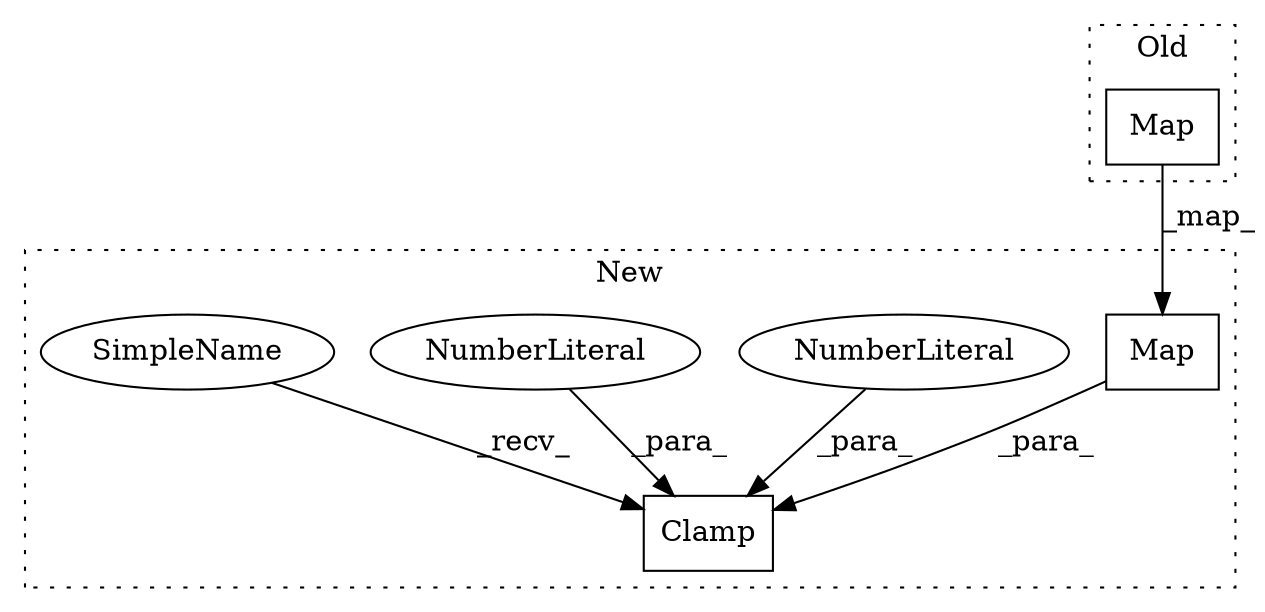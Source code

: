 digraph G {
subgraph cluster0 {
1 [label="Map" a="32" s="1987,1994" l="4,1" shape="box"];
label = "Old";
style="dotted";
}
subgraph cluster1 {
2 [label="Map" a="32" s="2021,2028" l="4,1" shape="box"];
3 [label="Clamp" a="32" s="2004,2038" l="6,1" shape="box"];
4 [label="NumberLiteral" a="34" s="2034" l="4" shape="ellipse"];
5 [label="NumberLiteral" a="34" s="2031" l="1" shape="ellipse"];
6 [label="SimpleName" a="42" s="1998" l="5" shape="ellipse"];
label = "New";
style="dotted";
}
1 -> 2 [label="_map_"];
2 -> 3 [label="_para_"];
4 -> 3 [label="_para_"];
5 -> 3 [label="_para_"];
6 -> 3 [label="_recv_"];
}